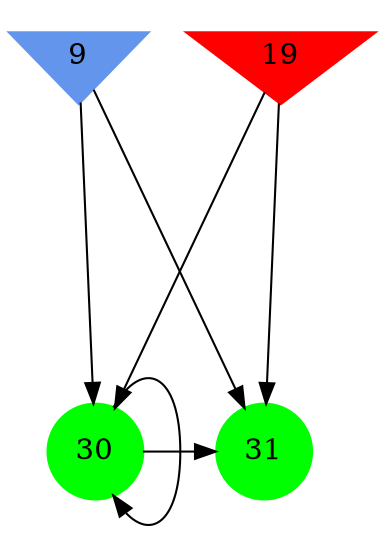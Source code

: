 digraph brain {
	ranksep=2.0;
	9 [shape=invtriangle,style=filled,color=cornflowerblue];
	19 [shape=invtriangle,style=filled,color=red];
	30 [shape=circle,style=filled,color=green];
	31 [shape=circle,style=filled,color=green];
	19	->	31;
	19	->	30;
	9	->	31;
	9	->	30;
	30	->	31;
	30	->	30;
	{ rank=same; 9; 19; }
	{ rank=same; }
	{ rank=same; 30; 31; }
}
